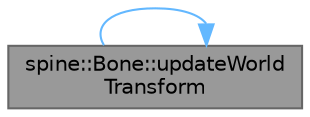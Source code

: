digraph "spine::Bone::updateWorldTransform"
{
 // LATEX_PDF_SIZE
  bgcolor="transparent";
  edge [fontname=Helvetica,fontsize=10,labelfontname=Helvetica,labelfontsize=10];
  node [fontname=Helvetica,fontsize=10,shape=box,height=0.2,width=0.4];
  rankdir="LR";
  Node1 [id="Node000001",label="spine::Bone::updateWorld\lTransform",height=0.2,width=0.4,color="gray40", fillcolor="grey60", style="filled", fontcolor="black",tooltip="Computes the world transform using the parent bone and this bone's local transform."];
  Node1 -> Node1 [id="edge2_Node000001_Node000001",color="steelblue1",style="solid",tooltip=" "];
}
